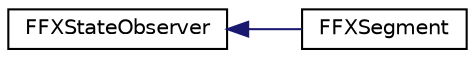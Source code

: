 digraph "Graphical Class Hierarchy"
{
 // LATEX_PDF_SIZE
  edge [fontname="Helvetica",fontsize="10",labelfontname="Helvetica",labelfontsize="10"];
  node [fontname="Helvetica",fontsize="10",shape=record];
  rankdir="LR";
  Node0 [label="FFXStateObserver",height=0.2,width=0.4,color="black", fillcolor="white", style="filled",URL="$class_f_f_x_state_observer.html",tooltip=" "];
  Node0 -> Node1 [dir="back",color="midnightblue",fontsize="10",style="solid",fontname="Helvetica"];
  Node1 [label="FFXSegment",height=0.2,width=0.4,color="black", fillcolor="white", style="filled",URL="$class_f_f_x_segment.html",tooltip=" "];
}

